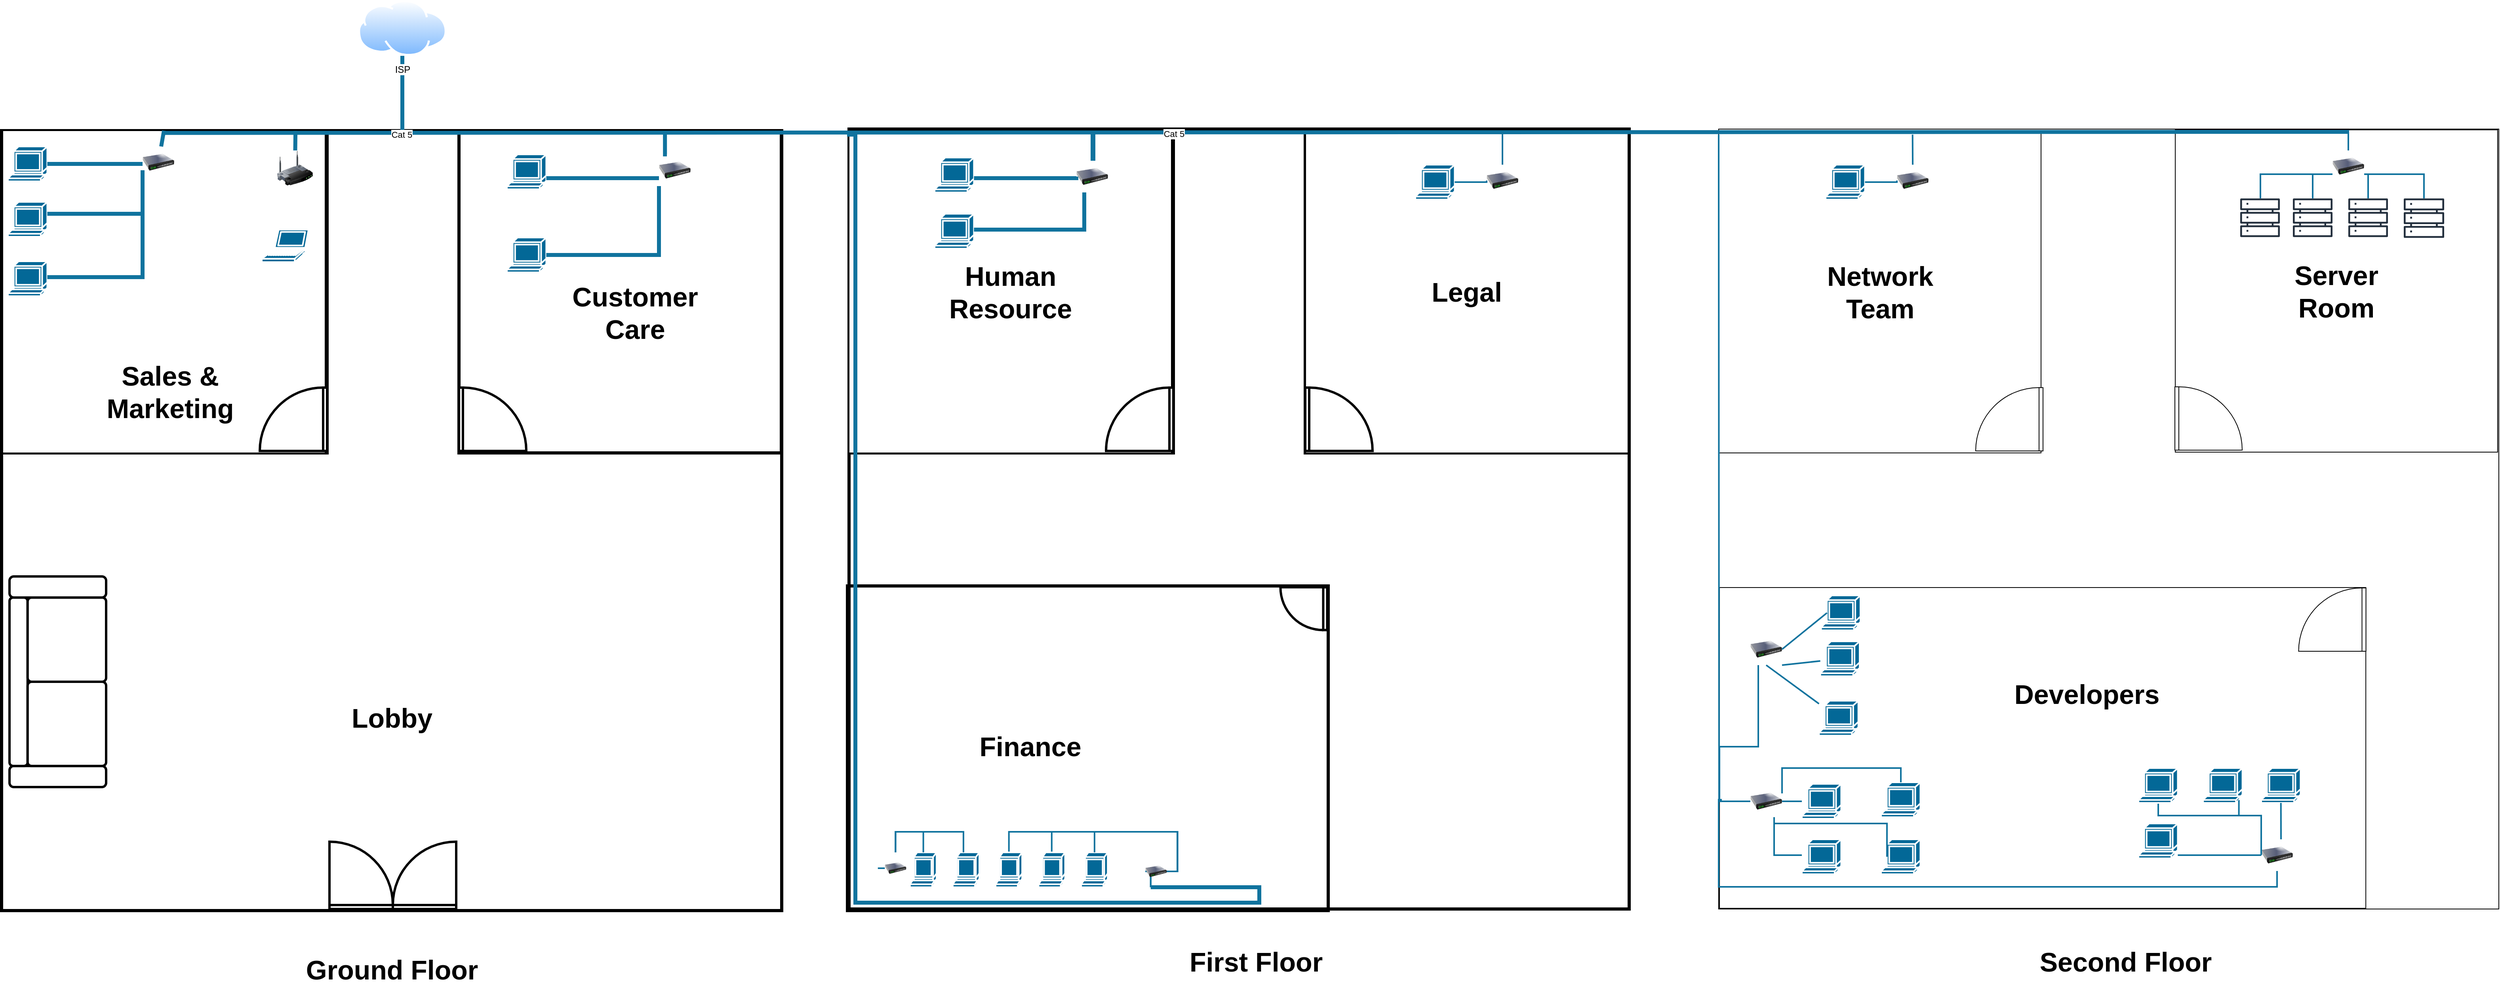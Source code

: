 <mxfile version="24.7.16">
  <diagram name="Page-1" id="4bd5d27a-524c-7e24-5d5f-89a86ee4fca1">
    <mxGraphModel dx="1257" dy="-1091" grid="1" gridSize="10" guides="1" tooltips="1" connect="1" arrows="1" fold="1" page="1" pageScale="1" pageWidth="1100" pageHeight="850" background="none" math="0" shadow="0">
      <root>
        <mxCell id="0" />
        <mxCell id="1" parent="0" />
        <mxCell id="ibsxyXEcNVTKywFEW7vz-4" value="" style="whiteSpace=wrap;html=1;aspect=fixed;strokeWidth=4;" parent="1" vertex="1">
          <mxGeometry x="502" y="2035" width="985" height="985" as="geometry" />
        </mxCell>
        <mxCell id="ibsxyXEcNVTKywFEW7vz-26" value="" style="group;strokeWidth=4;strokeColor=default;" parent="1" vertex="1" connectable="0">
          <mxGeometry x="1079.5" y="2035" width="407.5" height="407" as="geometry" />
        </mxCell>
        <mxCell id="ibsxyXEcNVTKywFEW7vz-7" value="" style="whiteSpace=wrap;html=1;aspect=fixed;strokeWidth=4;" parent="ibsxyXEcNVTKywFEW7vz-26" vertex="1">
          <mxGeometry width="407" height="407" as="geometry" />
        </mxCell>
        <mxCell id="ibsxyXEcNVTKywFEW7vz-25" value="" style="verticalLabelPosition=bottom;html=1;verticalAlign=top;align=center;shape=mxgraph.floorplan.doorLeft;aspect=fixed;rotation=-90;strokeWidth=3;" parent="ibsxyXEcNVTKywFEW7vz-26" vertex="1">
          <mxGeometry x="2.5" y="322" width="80" height="85" as="geometry" />
        </mxCell>
        <mxCell id="ibsxyXEcNVTKywFEW7vz-81" value="" style="shape=mxgraph.cisco.computers_and_peripherals.terminal;html=1;pointerEvents=1;dashed=0;fillColor=#036897;strokeColor=#ffffff;strokeWidth=2;verticalLabelPosition=bottom;verticalAlign=top;align=center;outlineConnect=0;" parent="ibsxyXEcNVTKywFEW7vz-26" vertex="1">
          <mxGeometry x="60.5" y="135" width="49.7" height="44" as="geometry" />
        </mxCell>
        <mxCell id="ibsxyXEcNVTKywFEW7vz-82" value="" style="shape=mxgraph.cisco.computers_and_peripherals.terminal;html=1;pointerEvents=1;dashed=0;fillColor=#036897;strokeColor=#ffffff;strokeWidth=2;verticalLabelPosition=bottom;verticalAlign=top;align=center;outlineConnect=0;" parent="ibsxyXEcNVTKywFEW7vz-26" vertex="1">
          <mxGeometry x="60.5" y="30" width="49.7" height="44" as="geometry" />
        </mxCell>
        <mxCell id="ibsxyXEcNVTKywFEW7vz-144" style="edgeStyle=orthogonalEdgeStyle;rounded=0;orthogonalLoop=1;jettySize=auto;html=1;exitX=0.25;exitY=0;exitDx=0;exitDy=0;strokeWidth=5;fillColor=#b1ddf0;strokeColor=#10739e;endArrow=none;endFill=0;entryX=0.639;entryY=0.003;entryDx=0;entryDy=0;entryPerimeter=0;" parent="ibsxyXEcNVTKywFEW7vz-26" source="ibsxyXEcNVTKywFEW7vz-83" target="ibsxyXEcNVTKywFEW7vz-7" edge="1">
          <mxGeometry relative="1" as="geometry">
            <mxPoint x="262.623" y="5" as="targetPoint" />
          </mxGeometry>
        </mxCell>
        <mxCell id="ibsxyXEcNVTKywFEW7vz-145" style="edgeStyle=orthogonalEdgeStyle;rounded=0;orthogonalLoop=1;jettySize=auto;html=1;exitX=0;exitY=0.75;exitDx=0;exitDy=0;endArrow=none;endFill=0;fillColor=#b1ddf0;strokeColor=#10739e;strokeWidth=5;" parent="ibsxyXEcNVTKywFEW7vz-26" source="ibsxyXEcNVTKywFEW7vz-83" target="ibsxyXEcNVTKywFEW7vz-82" edge="1">
          <mxGeometry relative="1" as="geometry">
            <Array as="points">
              <mxPoint x="221" y="60" />
              <mxPoint x="221" y="60" />
            </Array>
          </mxGeometry>
        </mxCell>
        <mxCell id="ibsxyXEcNVTKywFEW7vz-146" style="edgeStyle=orthogonalEdgeStyle;rounded=0;orthogonalLoop=1;jettySize=auto;html=1;exitX=0;exitY=1;exitDx=0;exitDy=0;endArrow=none;endFill=0;fillColor=#b1ddf0;strokeColor=#10739e;strokeWidth=5;" parent="ibsxyXEcNVTKywFEW7vz-26" source="ibsxyXEcNVTKywFEW7vz-83" target="ibsxyXEcNVTKywFEW7vz-81" edge="1">
          <mxGeometry relative="1" as="geometry">
            <Array as="points">
              <mxPoint x="253" y="157" />
            </Array>
          </mxGeometry>
        </mxCell>
        <mxCell id="ibsxyXEcNVTKywFEW7vz-83" value="" style="image;html=1;image=img/lib/clip_art/networking/Switch_128x128.png" parent="ibsxyXEcNVTKywFEW7vz-26" vertex="1">
          <mxGeometry x="252.5" y="30" width="40" height="40" as="geometry" />
        </mxCell>
        <mxCell id="ibsxyXEcNVTKywFEW7vz-24" value="" style="group;strokeWidth=4;strokeColor=default;" parent="1" vertex="1" connectable="0">
          <mxGeometry x="503.5" y="2035" width="409.5" height="407" as="geometry" />
        </mxCell>
        <mxCell id="ibsxyXEcNVTKywFEW7vz-5" value="" style="whiteSpace=wrap;html=1;aspect=fixed;" parent="ibsxyXEcNVTKywFEW7vz-24" vertex="1">
          <mxGeometry width="407" height="407" as="geometry" />
        </mxCell>
        <mxCell id="ibsxyXEcNVTKywFEW7vz-8" value="" style="verticalLabelPosition=bottom;html=1;verticalAlign=top;align=center;shape=mxgraph.floorplan.doorRight;aspect=fixed;rotation=90;strokeWidth=3;" parent="ibsxyXEcNVTKywFEW7vz-24" vertex="1">
          <mxGeometry x="327" y="322" width="80" height="85" as="geometry" />
        </mxCell>
        <mxCell id="ibsxyXEcNVTKywFEW7vz-74" value="" style="image;html=1;image=img/lib/clip_art/networking/Wireless_Router_128x128.png" parent="ibsxyXEcNVTKywFEW7vz-24" vertex="1">
          <mxGeometry x="346.5" y="25" width="45" height="45" as="geometry" />
        </mxCell>
        <mxCell id="ibsxyXEcNVTKywFEW7vz-75" value="" style="shape=mxgraph.cisco.computers_and_peripherals.terminal;html=1;pointerEvents=1;dashed=0;fillColor=#036897;strokeColor=#ffffff;strokeWidth=2;verticalLabelPosition=bottom;verticalAlign=top;align=center;outlineConnect=0;" parent="ibsxyXEcNVTKywFEW7vz-24" vertex="1">
          <mxGeometry x="6.5" y="90" width="49.7" height="44" as="geometry" />
        </mxCell>
        <mxCell id="ibsxyXEcNVTKywFEW7vz-76" value="" style="shape=mxgraph.cisco.computers_and_peripherals.terminal;html=1;pointerEvents=1;dashed=0;fillColor=#036897;strokeColor=#ffffff;strokeWidth=2;verticalLabelPosition=bottom;verticalAlign=top;align=center;outlineConnect=0;" parent="ibsxyXEcNVTKywFEW7vz-24" vertex="1">
          <mxGeometry x="6.5" y="20" width="49.7" height="44" as="geometry" />
        </mxCell>
        <mxCell id="ibsxyXEcNVTKywFEW7vz-77" value="" style="shape=mxgraph.cisco.computers_and_peripherals.terminal;html=1;pointerEvents=1;dashed=0;fillColor=#036897;strokeColor=#ffffff;strokeWidth=2;verticalLabelPosition=bottom;verticalAlign=top;align=center;outlineConnect=0;" parent="ibsxyXEcNVTKywFEW7vz-24" vertex="1">
          <mxGeometry x="6.5" y="165" width="49.7" height="44" as="geometry" />
        </mxCell>
        <mxCell id="ibsxyXEcNVTKywFEW7vz-79" value="" style="shape=mxgraph.cisco.computers_and_peripherals.laptop;html=1;pointerEvents=1;dashed=0;fillColor=#036897;strokeColor=#ffffff;strokeWidth=2;verticalLabelPosition=bottom;verticalAlign=top;align=center;outlineConnect=0;" parent="ibsxyXEcNVTKywFEW7vz-24" vertex="1">
          <mxGeometry x="327.0" y="125" width="60.49" height="41" as="geometry" />
        </mxCell>
        <mxCell id="ibsxyXEcNVTKywFEW7vz-141" style="edgeStyle=orthogonalEdgeStyle;rounded=0;orthogonalLoop=1;jettySize=auto;html=1;endArrow=none;endFill=0;strokeWidth=5;fillColor=#b1ddf0;strokeColor=#10739e;" parent="ibsxyXEcNVTKywFEW7vz-24" source="ibsxyXEcNVTKywFEW7vz-80" target="ibsxyXEcNVTKywFEW7vz-76" edge="1">
          <mxGeometry relative="1" as="geometry">
            <Array as="points">
              <mxPoint x="167" y="42" />
              <mxPoint x="167" y="42" />
            </Array>
          </mxGeometry>
        </mxCell>
        <mxCell id="ibsxyXEcNVTKywFEW7vz-142" style="edgeStyle=orthogonalEdgeStyle;rounded=0;orthogonalLoop=1;jettySize=auto;html=1;exitX=0;exitY=0.75;exitDx=0;exitDy=0;endArrow=none;endFill=0;strokeWidth=5;fillColor=#b1ddf0;strokeColor=#10739e;" parent="ibsxyXEcNVTKywFEW7vz-24" source="ibsxyXEcNVTKywFEW7vz-80" target="ibsxyXEcNVTKywFEW7vz-75" edge="1">
          <mxGeometry relative="1" as="geometry">
            <Array as="points">
              <mxPoint x="177" y="105" />
            </Array>
          </mxGeometry>
        </mxCell>
        <mxCell id="ibsxyXEcNVTKywFEW7vz-143" style="edgeStyle=orthogonalEdgeStyle;rounded=0;orthogonalLoop=1;jettySize=auto;html=1;exitX=0;exitY=1;exitDx=0;exitDy=0;endArrow=none;endFill=0;strokeWidth=5;fillColor=#b1ddf0;strokeColor=#10739e;" parent="ibsxyXEcNVTKywFEW7vz-24" source="ibsxyXEcNVTKywFEW7vz-80" target="ibsxyXEcNVTKywFEW7vz-77" edge="1">
          <mxGeometry relative="1" as="geometry">
            <Array as="points">
              <mxPoint x="177" y="185" />
            </Array>
          </mxGeometry>
        </mxCell>
        <mxCell id="ibsxyXEcNVTKywFEW7vz-80" value="" style="image;html=1;image=img/lib/clip_art/networking/Switch_128x128.png" parent="ibsxyXEcNVTKywFEW7vz-24" vertex="1">
          <mxGeometry x="176.5" y="20" width="40" height="40" as="geometry" />
        </mxCell>
        <mxCell id="ibsxyXEcNVTKywFEW7vz-138" value="" style="endArrow=none;html=1;rounded=0;entryX=0.5;entryY=0;entryDx=0;entryDy=0;fillColor=#b1ddf0;strokeColor=#10739e;strokeWidth=5;" parent="ibsxyXEcNVTKywFEW7vz-24" source="ibsxyXEcNVTKywFEW7vz-80" target="ibsxyXEcNVTKywFEW7vz-5" edge="1">
          <mxGeometry width="50" height="50" relative="1" as="geometry">
            <mxPoint x="206.5" y="85" as="sourcePoint" />
            <mxPoint x="256.5" y="35" as="targetPoint" />
          </mxGeometry>
        </mxCell>
        <mxCell id="ibsxyXEcNVTKywFEW7vz-139" value="" style="endArrow=none;html=1;rounded=0;fillColor=#b1ddf0;strokeColor=#10739e;strokeWidth=5;entryX=0.908;entryY=0.001;entryDx=0;entryDy=0;entryPerimeter=0;" parent="ibsxyXEcNVTKywFEW7vz-24" source="ibsxyXEcNVTKywFEW7vz-74" target="ibsxyXEcNVTKywFEW7vz-5" edge="1">
          <mxGeometry width="50" height="50" relative="1" as="geometry">
            <mxPoint x="365" y="25" as="sourcePoint" />
            <mxPoint x="366.5" y="5" as="targetPoint" />
          </mxGeometry>
        </mxCell>
        <mxCell id="ibsxyXEcNVTKywFEW7vz-16" value="&lt;font style=&quot;font-size: 34px;&quot;&gt;&lt;b&gt;Sales &amp;amp; Marketing&lt;/b&gt;&lt;/font&gt;" style="text;html=1;align=center;verticalAlign=middle;whiteSpace=wrap;rounded=0;" parent="ibsxyXEcNVTKywFEW7vz-24" vertex="1">
          <mxGeometry x="146.5" y="315" width="130" height="30" as="geometry" />
        </mxCell>
        <mxCell id="ibsxyXEcNVTKywFEW7vz-10" value="" style="verticalLabelPosition=bottom;html=1;verticalAlign=top;align=center;shape=mxgraph.floorplan.couch;rotation=-90;strokeWidth=3;" parent="1" vertex="1">
          <mxGeometry x="440" y="2670" width="266" height="122" as="geometry" />
        </mxCell>
        <mxCell id="ibsxyXEcNVTKywFEW7vz-13" value="" style="verticalLabelPosition=bottom;html=1;verticalAlign=top;align=center;shape=mxgraph.floorplan.doorDouble;aspect=fixed;rotation=-180;strokeWidth=3;" parent="1" vertex="1">
          <mxGeometry x="916" y="2933" width="160" height="85" as="geometry" />
        </mxCell>
        <mxCell id="ibsxyXEcNVTKywFEW7vz-14" value="&lt;font style=&quot;font-size: 34px;&quot;&gt;&lt;b&gt;Lobby&lt;/b&gt;&lt;/font&gt;" style="text;html=1;align=center;verticalAlign=middle;whiteSpace=wrap;rounded=0;" parent="1" vertex="1">
          <mxGeometry x="929.5" y="2762" width="130" height="30" as="geometry" />
        </mxCell>
        <mxCell id="ibsxyXEcNVTKywFEW7vz-15" value="&lt;font style=&quot;font-size: 34px;&quot;&gt;&lt;b&gt;Ground Floor&lt;/b&gt;&lt;/font&gt;" style="text;html=1;align=center;verticalAlign=middle;whiteSpace=wrap;rounded=0;" parent="1" vertex="1">
          <mxGeometry x="872.5" y="3080" width="244" height="30" as="geometry" />
        </mxCell>
        <mxCell id="ibsxyXEcNVTKywFEW7vz-17" value="&lt;font style=&quot;font-size: 34px;&quot;&gt;&lt;b&gt;Customer Care&lt;/b&gt;&lt;/font&gt;" style="text;html=1;align=center;verticalAlign=middle;whiteSpace=wrap;rounded=0;" parent="1" vertex="1">
          <mxGeometry x="1237" y="2250" width="130" height="30" as="geometry" />
        </mxCell>
        <mxCell id="ibsxyXEcNVTKywFEW7vz-19" value="" style="whiteSpace=wrap;html=1;aspect=fixed;strokeWidth=4;" parent="1" vertex="1">
          <mxGeometry x="1572" y="2033" width="985" height="985" as="geometry" />
        </mxCell>
        <mxCell id="ibsxyXEcNVTKywFEW7vz-21" value="&lt;font style=&quot;font-size: 34px;&quot;&gt;&lt;b&gt;First Floor&lt;/b&gt;&lt;/font&gt;" style="text;html=1;align=center;verticalAlign=middle;whiteSpace=wrap;rounded=0;" parent="1" vertex="1">
          <mxGeometry x="1964" y="3070" width="244" height="30" as="geometry" />
        </mxCell>
        <mxCell id="ibsxyXEcNVTKywFEW7vz-27" value="" style="group;strokeColor=default;strokeWidth=4;" parent="1" vertex="1" connectable="0">
          <mxGeometry x="2148" y="2035" width="407.5" height="407" as="geometry" />
        </mxCell>
        <mxCell id="ibsxyXEcNVTKywFEW7vz-28" value="" style="whiteSpace=wrap;html=1;aspect=fixed;" parent="ibsxyXEcNVTKywFEW7vz-27" vertex="1">
          <mxGeometry x="0.5" width="407" height="407" as="geometry" />
        </mxCell>
        <mxCell id="ibsxyXEcNVTKywFEW7vz-29" value="" style="verticalLabelPosition=bottom;html=1;verticalAlign=top;align=center;shape=mxgraph.floorplan.doorLeft;aspect=fixed;rotation=-90;strokeWidth=3;" parent="ibsxyXEcNVTKywFEW7vz-27" vertex="1">
          <mxGeometry x="2.5" y="322" width="80" height="85" as="geometry" />
        </mxCell>
        <mxCell id="ibsxyXEcNVTKywFEW7vz-51" value="&lt;font style=&quot;font-size: 34px;&quot;&gt;&lt;b&gt;Legal&lt;/b&gt;&lt;/font&gt;" style="text;html=1;align=center;verticalAlign=middle;whiteSpace=wrap;rounded=0;" parent="ibsxyXEcNVTKywFEW7vz-27" vertex="1">
          <mxGeometry x="139" y="188.5" width="130" height="30" as="geometry" />
        </mxCell>
        <mxCell id="ibsxyXEcNVTKywFEW7vz-89" value="" style="shape=mxgraph.cisco.computers_and_peripherals.terminal;html=1;pointerEvents=1;dashed=0;fillColor=#036897;strokeColor=#ffffff;strokeWidth=2;verticalLabelPosition=bottom;verticalAlign=top;align=center;outlineConnect=0;" parent="ibsxyXEcNVTKywFEW7vz-27" vertex="1">
          <mxGeometry x="139" y="43" width="49.7" height="44" as="geometry" />
        </mxCell>
        <mxCell id="ibsxyXEcNVTKywFEW7vz-156" style="edgeStyle=orthogonalEdgeStyle;rounded=0;orthogonalLoop=1;jettySize=auto;html=1;exitX=0.5;exitY=0;exitDx=0;exitDy=0;endArrow=none;endFill=0;strokeWidth=2;fillColor=#b1ddf0;strokeColor=#10739e;" parent="ibsxyXEcNVTKywFEW7vz-27" source="ibsxyXEcNVTKywFEW7vz-90" target="ibsxyXEcNVTKywFEW7vz-28" edge="1">
          <mxGeometry relative="1" as="geometry">
            <Array as="points">
              <mxPoint x="242" y="15" />
              <mxPoint x="242" y="15" />
            </Array>
          </mxGeometry>
        </mxCell>
        <mxCell id="ibsxyXEcNVTKywFEW7vz-157" style="edgeStyle=orthogonalEdgeStyle;rounded=0;orthogonalLoop=1;jettySize=auto;html=1;exitX=0;exitY=0.5;exitDx=0;exitDy=0;endArrow=none;endFill=0;strokeWidth=2;fillColor=#b1ddf0;strokeColor=#10739e;" parent="ibsxyXEcNVTKywFEW7vz-27" source="ibsxyXEcNVTKywFEW7vz-90" target="ibsxyXEcNVTKywFEW7vz-89" edge="1">
          <mxGeometry relative="1" as="geometry">
            <Array as="points">
              <mxPoint x="229" y="65" />
            </Array>
          </mxGeometry>
        </mxCell>
        <mxCell id="ibsxyXEcNVTKywFEW7vz-90" value="" style="image;html=1;image=img/lib/clip_art/networking/Switch_128x128.png" parent="ibsxyXEcNVTKywFEW7vz-27" vertex="1">
          <mxGeometry x="229" y="43" width="40" height="40" as="geometry" />
        </mxCell>
        <mxCell id="ibsxyXEcNVTKywFEW7vz-30" value="" style="group;strokeColor=default;strokeWidth=4;" parent="1" vertex="1" connectable="0">
          <mxGeometry x="1572" y="2035" width="409.5" height="407" as="geometry" />
        </mxCell>
        <mxCell id="ibsxyXEcNVTKywFEW7vz-31" value="" style="whiteSpace=wrap;html=1;aspect=fixed;" parent="ibsxyXEcNVTKywFEW7vz-30" vertex="1">
          <mxGeometry width="407" height="407" as="geometry" />
        </mxCell>
        <mxCell id="ibsxyXEcNVTKywFEW7vz-32" value="" style="verticalLabelPosition=bottom;html=1;verticalAlign=top;align=center;shape=mxgraph.floorplan.doorRight;aspect=fixed;rotation=90;strokeWidth=3;" parent="ibsxyXEcNVTKywFEW7vz-30" vertex="1">
          <mxGeometry x="327" y="322" width="80" height="85" as="geometry" />
        </mxCell>
        <mxCell id="ibsxyXEcNVTKywFEW7vz-42" value="&lt;font style=&quot;font-size: 34px;&quot;&gt;&lt;b&gt;Human Resource&lt;/b&gt;&lt;/font&gt;" style="text;html=1;align=center;verticalAlign=middle;whiteSpace=wrap;rounded=0;" parent="ibsxyXEcNVTKywFEW7vz-30" vertex="1">
          <mxGeometry x="138.5" y="188.5" width="130" height="30" as="geometry" />
        </mxCell>
        <mxCell id="ibsxyXEcNVTKywFEW7vz-86" value="" style="shape=mxgraph.cisco.computers_and_peripherals.terminal;html=1;pointerEvents=1;dashed=0;fillColor=#036897;strokeColor=#ffffff;strokeWidth=2;verticalLabelPosition=bottom;verticalAlign=top;align=center;outlineConnect=0;" parent="ibsxyXEcNVTKywFEW7vz-30" vertex="1">
          <mxGeometry x="108" y="105" width="49.7" height="44" as="geometry" />
        </mxCell>
        <mxCell id="ibsxyXEcNVTKywFEW7vz-87" value="" style="shape=mxgraph.cisco.computers_and_peripherals.terminal;html=1;pointerEvents=1;dashed=0;fillColor=#036897;strokeColor=#ffffff;strokeWidth=2;verticalLabelPosition=bottom;verticalAlign=top;align=center;outlineConnect=0;" parent="ibsxyXEcNVTKywFEW7vz-30" vertex="1">
          <mxGeometry x="108" y="34" width="49.7" height="44" as="geometry" />
        </mxCell>
        <mxCell id="ibsxyXEcNVTKywFEW7vz-153" style="edgeStyle=orthogonalEdgeStyle;rounded=0;orthogonalLoop=1;jettySize=auto;html=1;endArrow=none;endFill=0;strokeWidth=6;fillColor=#b1ddf0;strokeColor=#10739e;" parent="ibsxyXEcNVTKywFEW7vz-30" source="ibsxyXEcNVTKywFEW7vz-88" edge="1">
          <mxGeometry relative="1" as="geometry">
            <mxPoint x="308" y="5" as="targetPoint" />
            <Array as="points">
              <mxPoint x="308" />
            </Array>
          </mxGeometry>
        </mxCell>
        <mxCell id="ibsxyXEcNVTKywFEW7vz-154" style="edgeStyle=orthogonalEdgeStyle;rounded=0;orthogonalLoop=1;jettySize=auto;html=1;exitX=0;exitY=0.5;exitDx=0;exitDy=0;endArrow=none;endFill=0;strokeWidth=5;fillColor=#b1ddf0;strokeColor=#10739e;" parent="ibsxyXEcNVTKywFEW7vz-30" source="ibsxyXEcNVTKywFEW7vz-88" target="ibsxyXEcNVTKywFEW7vz-87" edge="1">
          <mxGeometry relative="1" as="geometry">
            <Array as="points">
              <mxPoint x="287" y="60" />
            </Array>
          </mxGeometry>
        </mxCell>
        <mxCell id="ibsxyXEcNVTKywFEW7vz-155" style="edgeStyle=orthogonalEdgeStyle;rounded=0;orthogonalLoop=1;jettySize=auto;html=1;exitX=0.25;exitY=1;exitDx=0;exitDy=0;endArrow=none;endFill=0;strokeWidth=5;fillColor=#b1ddf0;strokeColor=#10739e;" parent="ibsxyXEcNVTKywFEW7vz-30" source="ibsxyXEcNVTKywFEW7vz-88" target="ibsxyXEcNVTKywFEW7vz-86" edge="1">
          <mxGeometry relative="1" as="geometry">
            <Array as="points">
              <mxPoint x="297" y="125" />
            </Array>
          </mxGeometry>
        </mxCell>
        <mxCell id="ibsxyXEcNVTKywFEW7vz-88" value="" style="image;html=1;image=img/lib/clip_art/networking/Switch_128x128.png" parent="ibsxyXEcNVTKywFEW7vz-30" vertex="1">
          <mxGeometry x="287" y="38" width="40" height="40" as="geometry" />
        </mxCell>
        <mxCell id="ibsxyXEcNVTKywFEW7vz-39" value="" style="group;rotation=90;strokeWidth=4;strokeColor=default;" parent="1" vertex="1" connectable="0">
          <mxGeometry x="1668.5" y="2511.5" width="410" height="607" as="geometry" />
        </mxCell>
        <mxCell id="ibsxyXEcNVTKywFEW7vz-41" value="" style="verticalLabelPosition=bottom;html=1;verticalAlign=top;align=center;shape=mxgraph.floorplan.doorLeft;aspect=fixed;rotation=90;strokeWidth=3;" parent="ibsxyXEcNVTKywFEW7vz-39" vertex="1">
          <mxGeometry x="451.497" y="98.5" width="54.036" height="57.414" as="geometry" />
        </mxCell>
        <mxCell id="ibsxyXEcNVTKywFEW7vz-52" value="&lt;font style=&quot;font-size: 34px;&quot;&gt;&lt;b&gt;Finance&lt;/b&gt;&lt;/font&gt;" style="text;html=1;align=center;verticalAlign=middle;whiteSpace=wrap;rounded=0;" parent="ibsxyXEcNVTKywFEW7vz-39" vertex="1">
          <mxGeometry x="88.484" y="286.57" width="87.809" height="30" as="geometry" />
        </mxCell>
        <mxCell id="ibsxyXEcNVTKywFEW7vz-91" value="" style="shape=mxgraph.cisco.computers_and_peripherals.terminal;html=1;pointerEvents=1;dashed=0;fillColor=#036897;strokeColor=#ffffff;strokeWidth=2;verticalLabelPosition=bottom;verticalAlign=top;align=center;outlineConnect=0;" parent="ibsxyXEcNVTKywFEW7vz-39" vertex="1">
          <mxGeometry x="196.557" y="435" width="33.57" height="44" as="geometry" />
        </mxCell>
        <mxCell id="ibsxyXEcNVTKywFEW7vz-159" style="edgeStyle=orthogonalEdgeStyle;rounded=0;orthogonalLoop=1;jettySize=auto;html=1;exitX=0.25;exitY=1;exitDx=0;exitDy=0;fillColor=#b1ddf0;strokeColor=#10739e;strokeWidth=2;endArrow=none;endFill=0;" parent="ibsxyXEcNVTKywFEW7vz-39" source="ibsxyXEcNVTKywFEW7vz-92" target="ibsxyXEcNVTKywFEW7vz-91" edge="1">
          <mxGeometry relative="1" as="geometry">
            <Array as="points">
              <mxPoint x="284.366" y="459" />
              <mxPoint x="318.138" y="459" />
              <mxPoint x="318.138" y="409" />
              <mxPoint x="213.443" y="409" />
            </Array>
          </mxGeometry>
        </mxCell>
        <mxCell id="ibsxyXEcNVTKywFEW7vz-160" style="edgeStyle=orthogonalEdgeStyle;rounded=0;orthogonalLoop=1;jettySize=auto;html=1;fillColor=#b1ddf0;strokeColor=#10739e;strokeWidth=2;endArrow=none;endFill=0;" parent="ibsxyXEcNVTKywFEW7vz-39" target="ibsxyXEcNVTKywFEW7vz-94" edge="1">
          <mxGeometry relative="1" as="geometry">
            <mxPoint x="284.366" y="479" as="sourcePoint" />
            <Array as="points">
              <mxPoint x="284.366" y="459" />
              <mxPoint x="318.138" y="459" />
              <mxPoint x="318.138" y="409" />
              <mxPoint x="159.407" y="409" />
            </Array>
          </mxGeometry>
        </mxCell>
        <mxCell id="ibsxyXEcNVTKywFEW7vz-161" style="edgeStyle=orthogonalEdgeStyle;rounded=0;orthogonalLoop=1;jettySize=auto;html=1;exitX=0;exitY=0.5;exitDx=0;exitDy=0;fillColor=#b1ddf0;strokeColor=#10739e;strokeWidth=2;endArrow=none;endFill=0;" parent="ibsxyXEcNVTKywFEW7vz-39" source="ibsxyXEcNVTKywFEW7vz-92" target="ibsxyXEcNVTKywFEW7vz-95" edge="1">
          <mxGeometry relative="1" as="geometry">
            <Array as="points">
              <mxPoint x="318.138" y="459" />
              <mxPoint x="318.138" y="409" />
              <mxPoint x="105.371" y="409" />
            </Array>
          </mxGeometry>
        </mxCell>
        <mxCell id="ibsxyXEcNVTKywFEW7vz-92" value="&lt;span style=&quot;color: rgba(0, 0, 0, 0); font-family: monospace; font-size: 0px; text-align: start; background-color: rgb(251, 251, 251);&quot;&gt;%3CmxGraphModel%3E%3Croot%3E%3CmxCell%20id%3D%220%22%2F%3E%3CmxCell%20id%3D%221%22%20parent%3D%220%22%2F%3E%3CmxCell%20id%3D%222%22%20value%3D%22ISP%22%20style%3D%22image%3Baspect%3Dfixed%3Bperimeter%3DellipsePerimeter%3Bhtml%3D1%3Balign%3Dcenter%3Bshadow%3D0%3Bdashed%3D0%3BspacingTop%3D3%3Bimage%3Dimg%2Flib%2Factive_directory%2Finternet_cloud.svg%3B%22%20vertex%3D%221%22%20parent%3D%221%22%3E%3CmxGeometry%20x%3D%22952%22%20y%3D%221870%22%20width%3D%22112%22%20height%3D%2270.56%22%20as%3D%22geometry%22%2F%3E%3C%2FmxCell%3E%3CmxCell%20id%3D%223%22%20style%3D%22edgeStyle%3DorthogonalEdgeStyle%3Brounded%3D0%3BorthogonalLoop%3D1%3BjettySize%3Dauto%3Bhtml%3D1%3BexitX%3D0.5%3BexitY%3D1%3BexitDx%3D0%3BexitDy%3D0%3BendArrow%3Dnone%3BendFill%3D0%3BfillColor%3D%23b1ddf0%3BstrokeColor%3D%2310739e%3BstrokeWidth%3D2%3BentryX%3D0.516%3BentryY%3D0.001%3BentryDx%3D0%3BentryDy%3D0%3BentryPerimeter%3D0%3B%22%20edge%3D%221%22%20source%3D%222%22%20parent%3D%221%22%3E%3CmxGeometry%20relative%3D%221%22%20as%3D%22geometry%22%3E%3CmxPoint%20x%3D%221010%22%20y%3D%222036%22%20as%3D%22targetPoint%22%2F%3E%3CArray%20as%3D%22points%22%3E%3CmxPoint%20x%3D%221008%22%20y%3D%222036%22%2F%3E%3C%2FArray%3E%3C%2FmxGeometry%3E%3C%2FmxCell%3E%3CmxCell%20id%3D%224%22%20value%3D%22%22%20style%3D%22endArrow%3Dnone%3Bhtml%3D1%3Brounded%3D0%3BfillColor%3D%23b1ddf0%3BstrokeColor%3D%2310739e%3BstrokeWidth%3D2%3BexitX%3D0.501%3BexitY%3D0.007%3BexitDx%3D0%3BexitDy%3D0%3BexitPerimeter%3D0%3BentryX%3D0.639%3BentryY%3D0.005%3BentryDx%3D0%3BentryDy%3D0%3BentryPerimeter%3D0%3B%22%20edge%3D%221%22%20parent%3D%221%22%3E%3CmxGeometry%20width%3D%2250%22%20height%3D%2250%22%20relative%3D%221%22%20as%3D%22geometry%22%3E%3CmxPoint%20x%3D%22707%22%20y%3D%222038%22%20as%3D%22sourcePoint%22%2F%3E%3CmxPoint%20x%3D%221340%22%20y%3D%222037%22%20as%3D%22targetPoint%22%2F%3E%3C%2FmxGeometry%3E%3C%2FmxCell%3E%3CmxCell%20id%3D%225%22%20value%3D%22Cat%205%22%20style%3D%22edgeLabel%3Bhtml%3D1%3Balign%3Dcenter%3BverticalAlign%3Dmiddle%3Bresizable%3D0%3Bpoints%3D%5B%5D%3B%22%20vertex%3D%221%22%20connectable%3D%220%22%20parent%3D%224%22%3E%3CmxGeometry%20x%3D%22-0.076%22%20y%3D%22-2%22%20relative%3D%221%22%20as%3D%22geometry%22%3E%3CmxPoint%20as%3D%22offset%22%2F%3E%3C%2FmxGeometry%3E%3C%2FmxCell%3E%3C%2Froot%3E%3C%2FmxGraphModel%3E&lt;/span&gt;" style="image;html=1;image=img/lib/clip_art/networking/Switch_128x128.png" parent="ibsxyXEcNVTKywFEW7vz-39" vertex="1">
          <mxGeometry x="277.611" y="439" width="27.018" height="40" as="geometry" />
        </mxCell>
        <mxCell id="ibsxyXEcNVTKywFEW7vz-97" value="" style="shape=mxgraph.cisco.computers_and_peripherals.terminal;html=1;pointerEvents=1;dashed=0;fillColor=#036897;strokeColor=#ffffff;strokeWidth=2;verticalLabelPosition=bottom;verticalAlign=top;align=center;outlineConnect=0;" parent="ibsxyXEcNVTKywFEW7vz-39" vertex="1">
          <mxGeometry x="-19.588" y="435" width="33.57" height="44" as="geometry" />
        </mxCell>
        <mxCell id="ibsxyXEcNVTKywFEW7vz-96" value="" style="shape=mxgraph.cisco.computers_and_peripherals.terminal;html=1;pointerEvents=1;dashed=0;fillColor=#036897;strokeColor=#ffffff;strokeWidth=2;verticalLabelPosition=bottom;verticalAlign=top;align=center;outlineConnect=0;" parent="ibsxyXEcNVTKywFEW7vz-39" vertex="1">
          <mxGeometry x="34.448" y="435" width="33.57" height="44" as="geometry" />
        </mxCell>
        <mxCell id="ibsxyXEcNVTKywFEW7vz-95" value="" style="shape=mxgraph.cisco.computers_and_peripherals.terminal;html=1;pointerEvents=1;dashed=0;fillColor=#036897;strokeColor=#ffffff;strokeWidth=2;verticalLabelPosition=bottom;verticalAlign=top;align=center;outlineConnect=0;" parent="ibsxyXEcNVTKywFEW7vz-39" vertex="1">
          <mxGeometry x="88.484" y="435" width="33.57" height="44" as="geometry" />
        </mxCell>
        <mxCell id="ibsxyXEcNVTKywFEW7vz-94" value="" style="shape=mxgraph.cisco.computers_and_peripherals.terminal;html=1;pointerEvents=1;dashed=0;fillColor=#036897;strokeColor=#ffffff;strokeWidth=2;verticalLabelPosition=bottom;verticalAlign=top;align=center;outlineConnect=0;" parent="ibsxyXEcNVTKywFEW7vz-39" vertex="1">
          <mxGeometry x="142.723" y="435" width="33.57" height="44" as="geometry" />
        </mxCell>
        <mxCell id="ibsxyXEcNVTKywFEW7vz-168" style="edgeStyle=orthogonalEdgeStyle;rounded=0;orthogonalLoop=1;jettySize=auto;html=1;exitX=0.5;exitY=0;exitDx=0;exitDy=0;endArrow=none;endFill=0;strokeWidth=2;fillColor=#b1ddf0;strokeColor=#10739e;" parent="ibsxyXEcNVTKywFEW7vz-39" source="ibsxyXEcNVTKywFEW7vz-167" target="ibsxyXEcNVTKywFEW7vz-97" edge="1">
          <mxGeometry relative="1" as="geometry">
            <mxPoint x="0.675" y="409" as="targetPoint" />
            <Array as="points">
              <mxPoint x="-37.825" y="409" />
              <mxPoint x="-2.702" y="409" />
            </Array>
          </mxGeometry>
        </mxCell>
        <mxCell id="ibsxyXEcNVTKywFEW7vz-170" style="edgeStyle=orthogonalEdgeStyle;rounded=0;orthogonalLoop=1;jettySize=auto;html=1;exitX=0.5;exitY=0;exitDx=0;exitDy=0;endArrow=none;endFill=0;strokeWidth=2;fillColor=#b1ddf0;strokeColor=#10739e;" parent="ibsxyXEcNVTKywFEW7vz-39" source="ibsxyXEcNVTKywFEW7vz-167" target="ibsxyXEcNVTKywFEW7vz-96" edge="1">
          <mxGeometry relative="1" as="geometry">
            <Array as="points">
              <mxPoint x="-37.825" y="409" />
              <mxPoint x="47.957" y="409" />
            </Array>
          </mxGeometry>
        </mxCell>
        <mxCell id="ibsxyXEcNVTKywFEW7vz-172" style="edgeStyle=orthogonalEdgeStyle;rounded=0;orthogonalLoop=1;jettySize=auto;html=1;exitX=0;exitY=0.5;exitDx=0;exitDy=0;strokeWidth=2;fillColor=#b1ddf0;strokeColor=#10739e;endArrow=none;endFill=0;" parent="ibsxyXEcNVTKywFEW7vz-39" source="ibsxyXEcNVTKywFEW7vz-167" edge="1">
          <mxGeometry relative="1" as="geometry">
            <mxPoint x="-60.115" y="455" as="targetPoint" />
          </mxGeometry>
        </mxCell>
        <mxCell id="ibsxyXEcNVTKywFEW7vz-167" value="&lt;span style=&quot;color: rgba(0, 0, 0, 0); font-family: monospace; font-size: 0px; text-align: start; background-color: rgb(251, 251, 251);&quot;&gt;%3CmxGraphModel%3E%3Croot%3E%3CmxCell%20id%3D%220%22%2F%3E%3CmxCell%20id%3D%221%22%20parent%3D%220%22%2F%3E%3CmxCell%20id%3D%222%22%20value%3D%22ISP%22%20style%3D%22image%3Baspect%3Dfixed%3Bperimeter%3DellipsePerimeter%3Bhtml%3D1%3Balign%3Dcenter%3Bshadow%3D0%3Bdashed%3D0%3BspacingTop%3D3%3Bimage%3Dimg%2Flib%2Factive_directory%2Finternet_cloud.svg%3B%22%20vertex%3D%221%22%20parent%3D%221%22%3E%3CmxGeometry%20x%3D%22952%22%20y%3D%221870%22%20width%3D%22112%22%20height%3D%2270.56%22%20as%3D%22geometry%22%2F%3E%3C%2FmxCell%3E%3CmxCell%20id%3D%223%22%20style%3D%22edgeStyle%3DorthogonalEdgeStyle%3Brounded%3D0%3BorthogonalLoop%3D1%3BjettySize%3Dauto%3Bhtml%3D1%3BexitX%3D0.5%3BexitY%3D1%3BexitDx%3D0%3BexitDy%3D0%3BendArrow%3Dnone%3BendFill%3D0%3BfillColor%3D%23b1ddf0%3BstrokeColor%3D%2310739e%3BstrokeWidth%3D2%3BentryX%3D0.516%3BentryY%3D0.001%3BentryDx%3D0%3BentryDy%3D0%3BentryPerimeter%3D0%3B%22%20edge%3D%221%22%20source%3D%222%22%20parent%3D%221%22%3E%3CmxGeometry%20relative%3D%221%22%20as%3D%22geometry%22%3E%3CmxPoint%20x%3D%221010%22%20y%3D%222036%22%20as%3D%22targetPoint%22%2F%3E%3CArray%20as%3D%22points%22%3E%3CmxPoint%20x%3D%221008%22%20y%3D%222036%22%2F%3E%3C%2FArray%3E%3C%2FmxGeometry%3E%3C%2FmxCell%3E%3CmxCell%20id%3D%224%22%20value%3D%22%22%20style%3D%22endArrow%3Dnone%3Bhtml%3D1%3Brounded%3D0%3BfillColor%3D%23b1ddf0%3BstrokeColor%3D%2310739e%3BstrokeWidth%3D2%3BexitX%3D0.501%3BexitY%3D0.007%3BexitDx%3D0%3BexitDy%3D0%3BexitPerimeter%3D0%3BentryX%3D0.639%3BentryY%3D0.005%3BentryDx%3D0%3BentryDy%3D0%3BentryPerimeter%3D0%3B%22%20edge%3D%221%22%20parent%3D%221%22%3E%3CmxGeometry%20width%3D%2250%22%20height%3D%2250%22%20relative%3D%221%22%20as%3D%22geometry%22%3E%3CmxPoint%20x%3D%22707%22%20y%3D%222038%22%20as%3D%22sourcePoint%22%2F%3E%3CmxPoint%20x%3D%221340%22%20y%3D%222037%22%20as%3D%22targetPoint%22%2F%3E%3C%2FmxGeometry%3E%3C%2FmxCell%3E%3CmxCell%20id%3D%225%22%20value%3D%22Cat%205%22%20style%3D%22edgeLabel%3Bhtml%3D1%3Balign%3Dcenter%3BverticalAlign%3Dmiddle%3Bresizable%3D0%3Bpoints%3D%5B%5D%3B%22%20vertex%3D%221%22%20connectable%3D%220%22%20parent%3D%224%22%3E%3CmxGeometry%20x%3D%22-0.076%22%20y%3D%22-2%22%20relative%3D%221%22%20as%3D%22geometry%22%3E%3CmxPoint%20as%3D%22offset%22%2F%3E%3C%2FmxGeometry%3E%3C%2FmxCell%3E%3C%2Froot%3E%3C%2FmxGraphModel%3E&lt;/span&gt;" style="image;html=1;image=img/lib/clip_art/networking/Switch_128x128.png" parent="ibsxyXEcNVTKywFEW7vz-39" vertex="1">
          <mxGeometry x="-51.334" y="435" width="27.018" height="40" as="geometry" />
        </mxCell>
        <mxCell id="ibsxyXEcNVTKywFEW7vz-57" value="" style="whiteSpace=wrap;html=1;aspect=fixed;" parent="1" vertex="1">
          <mxGeometry x="2670" y="2033" width="985" height="985" as="geometry" />
        </mxCell>
        <mxCell id="ibsxyXEcNVTKywFEW7vz-58" value="&lt;font style=&quot;font-size: 34px;&quot;&gt;&lt;b&gt;Second Floor&lt;/b&gt;&lt;/font&gt;" style="text;html=1;align=center;verticalAlign=middle;whiteSpace=wrap;rounded=0;" parent="1" vertex="1">
          <mxGeometry x="3062" y="3070" width="244" height="30" as="geometry" />
        </mxCell>
        <mxCell id="ibsxyXEcNVTKywFEW7vz-59" value="" style="group" parent="1" vertex="1" connectable="0">
          <mxGeometry x="3246" y="2034" width="407.5" height="407" as="geometry" />
        </mxCell>
        <mxCell id="ibsxyXEcNVTKywFEW7vz-60" value="" style="whiteSpace=wrap;html=1;aspect=fixed;" parent="ibsxyXEcNVTKywFEW7vz-59" vertex="1">
          <mxGeometry x="0.5" width="407" height="407" as="geometry" />
        </mxCell>
        <mxCell id="ibsxyXEcNVTKywFEW7vz-61" value="" style="verticalLabelPosition=bottom;html=1;verticalAlign=top;align=center;shape=mxgraph.floorplan.doorLeft;aspect=fixed;rotation=-90;" parent="ibsxyXEcNVTKywFEW7vz-59" vertex="1">
          <mxGeometry x="2.5" y="322" width="80" height="85" as="geometry" />
        </mxCell>
        <mxCell id="ibsxyXEcNVTKywFEW7vz-62" value="&lt;font style=&quot;font-size: 34px;&quot;&gt;&lt;b&gt;Server Room&lt;/b&gt;&lt;/font&gt;" style="text;html=1;align=center;verticalAlign=middle;whiteSpace=wrap;rounded=0;" parent="ibsxyXEcNVTKywFEW7vz-59" vertex="1">
          <mxGeometry x="139" y="188.5" width="130" height="30" as="geometry" />
        </mxCell>
        <mxCell id="ibsxyXEcNVTKywFEW7vz-119" value="" style="sketch=0;outlineConnect=0;fontColor=#232F3E;gradientColor=none;fillColor=#232F3D;strokeColor=none;dashed=0;verticalLabelPosition=bottom;verticalAlign=top;align=center;html=1;fontSize=12;fontStyle=0;aspect=fixed;pointerEvents=1;shape=mxgraph.aws4.servers;" parent="ibsxyXEcNVTKywFEW7vz-59" vertex="1">
          <mxGeometry x="82.5" y="86" width="50" height="50" as="geometry" />
        </mxCell>
        <mxCell id="ibsxyXEcNVTKywFEW7vz-121" value="" style="sketch=0;outlineConnect=0;fontColor=#232F3E;gradientColor=none;fillColor=#232F3D;strokeColor=none;dashed=0;verticalLabelPosition=bottom;verticalAlign=top;align=center;html=1;fontSize=12;fontStyle=0;aspect=fixed;pointerEvents=1;shape=mxgraph.aws4.servers;" parent="ibsxyXEcNVTKywFEW7vz-59" vertex="1">
          <mxGeometry x="289" y="86" width="51" height="51" as="geometry" />
        </mxCell>
        <mxCell id="ibsxyXEcNVTKywFEW7vz-122" value="" style="sketch=0;outlineConnect=0;fontColor=#232F3E;gradientColor=none;fillColor=#232F3D;strokeColor=none;dashed=0;verticalLabelPosition=bottom;verticalAlign=top;align=center;html=1;fontSize=12;fontStyle=0;aspect=fixed;pointerEvents=1;shape=mxgraph.aws4.servers;" parent="ibsxyXEcNVTKywFEW7vz-59" vertex="1">
          <mxGeometry x="149" y="86" width="50" height="50" as="geometry" />
        </mxCell>
        <mxCell id="ibsxyXEcNVTKywFEW7vz-123" value="" style="sketch=0;outlineConnect=0;fontColor=#232F3E;gradientColor=none;fillColor=#232F3D;strokeColor=none;dashed=0;verticalLabelPosition=bottom;verticalAlign=top;align=center;html=1;fontSize=12;fontStyle=0;aspect=fixed;pointerEvents=1;shape=mxgraph.aws4.servers;" parent="ibsxyXEcNVTKywFEW7vz-59" vertex="1">
          <mxGeometry x="219" y="86" width="50" height="50" as="geometry" />
        </mxCell>
        <mxCell id="ibsxyXEcNVTKywFEW7vz-174" style="edgeStyle=orthogonalEdgeStyle;rounded=0;orthogonalLoop=1;jettySize=auto;html=1;exitX=0.5;exitY=0;exitDx=0;exitDy=0;endArrow=none;endFill=0;strokeWidth=2;fillColor=#b1ddf0;strokeColor=#10739e;" parent="ibsxyXEcNVTKywFEW7vz-59" source="ibsxyXEcNVTKywFEW7vz-173" target="ibsxyXEcNVTKywFEW7vz-60" edge="1">
          <mxGeometry relative="1" as="geometry">
            <Array as="points">
              <mxPoint x="214" y="36" />
              <mxPoint x="214" y="36" />
            </Array>
          </mxGeometry>
        </mxCell>
        <mxCell id="ibsxyXEcNVTKywFEW7vz-175" style="edgeStyle=orthogonalEdgeStyle;rounded=0;orthogonalLoop=1;jettySize=auto;html=1;endArrow=none;endFill=0;strokeWidth=2;fillColor=#b1ddf0;strokeColor=#10739e;" parent="ibsxyXEcNVTKywFEW7vz-59" source="ibsxyXEcNVTKywFEW7vz-173" target="ibsxyXEcNVTKywFEW7vz-119" edge="1">
          <mxGeometry relative="1" as="geometry">
            <Array as="points">
              <mxPoint x="108" y="56" />
            </Array>
          </mxGeometry>
        </mxCell>
        <mxCell id="ibsxyXEcNVTKywFEW7vz-176" style="edgeStyle=orthogonalEdgeStyle;rounded=0;orthogonalLoop=1;jettySize=auto;html=1;exitX=0;exitY=0.75;exitDx=0;exitDy=0;endArrow=none;endFill=0;strokeWidth=2;fillColor=#b1ddf0;strokeColor=#10739e;" parent="ibsxyXEcNVTKywFEW7vz-59" source="ibsxyXEcNVTKywFEW7vz-173" target="ibsxyXEcNVTKywFEW7vz-122" edge="1">
          <mxGeometry relative="1" as="geometry" />
        </mxCell>
        <mxCell id="ibsxyXEcNVTKywFEW7vz-178" style="edgeStyle=orthogonalEdgeStyle;rounded=0;orthogonalLoop=1;jettySize=auto;html=1;endArrow=none;endFill=0;strokeWidth=2;fillColor=#b1ddf0;strokeColor=#10739e;" parent="ibsxyXEcNVTKywFEW7vz-59" target="ibsxyXEcNVTKywFEW7vz-123" edge="1">
          <mxGeometry relative="1" as="geometry">
            <mxPoint x="244" y="56" as="sourcePoint" />
            <Array as="points">
              <mxPoint x="244" y="66" />
            </Array>
          </mxGeometry>
        </mxCell>
        <mxCell id="ibsxyXEcNVTKywFEW7vz-179" style="edgeStyle=orthogonalEdgeStyle;rounded=0;orthogonalLoop=1;jettySize=auto;html=1;exitX=1;exitY=0.75;exitDx=0;exitDy=0;endArrow=none;endFill=0;strokeWidth=2;fillColor=#b1ddf0;strokeColor=#10739e;" parent="ibsxyXEcNVTKywFEW7vz-59" source="ibsxyXEcNVTKywFEW7vz-173" target="ibsxyXEcNVTKywFEW7vz-121" edge="1">
          <mxGeometry relative="1" as="geometry" />
        </mxCell>
        <mxCell id="ibsxyXEcNVTKywFEW7vz-173" value="" style="image;html=1;image=img/lib/clip_art/networking/Switch_128x128.png" parent="ibsxyXEcNVTKywFEW7vz-59" vertex="1">
          <mxGeometry x="199" y="26" width="40" height="40" as="geometry" />
        </mxCell>
        <mxCell id="ibsxyXEcNVTKywFEW7vz-63" value="" style="group" parent="1" vertex="1" connectable="0">
          <mxGeometry x="2670" y="2035" width="409.5" height="407" as="geometry" />
        </mxCell>
        <mxCell id="ibsxyXEcNVTKywFEW7vz-64" value="" style="whiteSpace=wrap;html=1;aspect=fixed;" parent="ibsxyXEcNVTKywFEW7vz-63" vertex="1">
          <mxGeometry width="407" height="407" as="geometry" />
        </mxCell>
        <mxCell id="ibsxyXEcNVTKywFEW7vz-65" value="" style="verticalLabelPosition=bottom;html=1;verticalAlign=top;align=center;shape=mxgraph.floorplan.doorRight;aspect=fixed;rotation=90;" parent="ibsxyXEcNVTKywFEW7vz-63" vertex="1">
          <mxGeometry x="327" y="322" width="80" height="85" as="geometry" />
        </mxCell>
        <mxCell id="ibsxyXEcNVTKywFEW7vz-66" value="&lt;font style=&quot;font-size: 34px;&quot;&gt;&lt;b&gt;Network Team&lt;/b&gt;&lt;/font&gt;" style="text;html=1;align=center;verticalAlign=middle;whiteSpace=wrap;rounded=0;" parent="ibsxyXEcNVTKywFEW7vz-63" vertex="1">
          <mxGeometry x="138.5" y="188.5" width="130" height="30" as="geometry" />
        </mxCell>
        <mxCell id="ibsxyXEcNVTKywFEW7vz-98" value="" style="shape=mxgraph.cisco.computers_and_peripherals.terminal;html=1;pointerEvents=1;dashed=0;fillColor=#036897;strokeColor=#ffffff;strokeWidth=2;verticalLabelPosition=bottom;verticalAlign=top;align=center;outlineConnect=0;" parent="ibsxyXEcNVTKywFEW7vz-63" vertex="1">
          <mxGeometry x="135" y="43" width="49.7" height="44" as="geometry" />
        </mxCell>
        <mxCell id="ibsxyXEcNVTKywFEW7vz-180" style="edgeStyle=orthogonalEdgeStyle;rounded=0;orthogonalLoop=1;jettySize=auto;html=1;exitX=0.5;exitY=0;exitDx=0;exitDy=0;strokeWidth=2;fillColor=#b1ddf0;strokeColor=#10739e;endArrow=none;endFill=0;" parent="ibsxyXEcNVTKywFEW7vz-63" source="ibsxyXEcNVTKywFEW7vz-99" edge="1">
          <mxGeometry relative="1" as="geometry">
            <mxPoint x="244.814" y="5" as="targetPoint" />
          </mxGeometry>
        </mxCell>
        <mxCell id="ibsxyXEcNVTKywFEW7vz-99" value="" style="image;html=1;image=img/lib/clip_art/networking/Switch_128x128.png" parent="ibsxyXEcNVTKywFEW7vz-63" vertex="1">
          <mxGeometry x="225" y="43" width="40" height="40" as="geometry" />
        </mxCell>
        <mxCell id="ibsxyXEcNVTKywFEW7vz-181" style="edgeStyle=orthogonalEdgeStyle;rounded=0;orthogonalLoop=1;jettySize=auto;html=1;exitX=0;exitY=0.5;exitDx=0;exitDy=0;entryX=1;entryY=0.5;entryDx=0;entryDy=0;entryPerimeter=0;strokeWidth=2;fillColor=#b1ddf0;strokeColor=#10739e;endArrow=none;endFill=0;" parent="ibsxyXEcNVTKywFEW7vz-63" source="ibsxyXEcNVTKywFEW7vz-99" target="ibsxyXEcNVTKywFEW7vz-98" edge="1">
          <mxGeometry relative="1" as="geometry">
            <Array as="points">
              <mxPoint x="225" y="65" />
            </Array>
          </mxGeometry>
        </mxCell>
        <mxCell id="ibsxyXEcNVTKywFEW7vz-68" value="" style="whiteSpace=wrap;html=1;rotation=90;" parent="1" vertex="1">
          <mxGeometry x="2876.49" y="2406.54" width="405.12" height="816.07" as="geometry" />
        </mxCell>
        <mxCell id="ibsxyXEcNVTKywFEW7vz-70" value="&lt;font style=&quot;font-size: 34px;&quot;&gt;&lt;b&gt;Developers&lt;/b&gt;&lt;/font&gt;" style="text;html=1;align=center;verticalAlign=middle;whiteSpace=wrap;rounded=0;" parent="1" vertex="1">
          <mxGeometry x="3070" y="2732" width="130" height="30" as="geometry" />
        </mxCell>
        <mxCell id="ibsxyXEcNVTKywFEW7vz-101" value="" style="shape=mxgraph.cisco.computers_and_peripherals.terminal;html=1;pointerEvents=1;dashed=0;fillColor=#036897;strokeColor=#ffffff;strokeWidth=2;verticalLabelPosition=bottom;verticalAlign=top;align=center;outlineConnect=0;" parent="1" vertex="1">
          <mxGeometry x="3281.61" y="2840" width="49.7" height="44" as="geometry" />
        </mxCell>
        <mxCell id="ibsxyXEcNVTKywFEW7vz-202" style="edgeStyle=orthogonalEdgeStyle;rounded=0;orthogonalLoop=1;jettySize=auto;html=1;exitX=0;exitY=0.5;exitDx=0;exitDy=0;endArrow=none;endFill=0;fillColor=#b1ddf0;strokeColor=#10739e;strokeWidth=2;" parent="1" source="ibsxyXEcNVTKywFEW7vz-102" target="ibsxyXEcNVTKywFEW7vz-104" edge="1">
          <mxGeometry relative="1" as="geometry">
            <Array as="points">
              <mxPoint x="3270" y="2950" />
              <mxPoint x="3270" y="2950" />
            </Array>
          </mxGeometry>
        </mxCell>
        <mxCell id="ibsxyXEcNVTKywFEW7vz-205" style="edgeStyle=orthogonalEdgeStyle;rounded=0;orthogonalLoop=1;jettySize=auto;html=1;exitX=0;exitY=0.25;exitDx=0;exitDy=0;endArrow=none;endFill=0;fillColor=#b1ddf0;strokeColor=#10739e;strokeWidth=2;" parent="1" source="ibsxyXEcNVTKywFEW7vz-102" target="ibsxyXEcNVTKywFEW7vz-103" edge="1">
          <mxGeometry relative="1" as="geometry">
            <Array as="points">
              <mxPoint x="3355" y="2900" />
              <mxPoint x="3225" y="2900" />
            </Array>
          </mxGeometry>
        </mxCell>
        <mxCell id="ibsxyXEcNVTKywFEW7vz-102" value="&lt;span style=&quot;color: rgba(0, 0, 0, 0); font-family: monospace; font-size: 0px; text-align: start; background-color: rgb(251, 251, 251);&quot;&gt;%3CmxGraphModel%3E%3Croot%3E%3CmxCell%20id%3D%220%22%2F%3E%3CmxCell%20id%3D%221%22%20parent%3D%220%22%2F%3E%3CmxCell%20id%3D%222%22%20value%3D%22%22%20style%3D%22shape%3Dmxgraph.cisco.computers_and_peripherals.terminal%3Bhtml%3D1%3BpointerEvents%3D1%3Bdashed%3D0%3BfillColor%3D%23036897%3BstrokeColor%3D%23ffffff%3BstrokeWidth%3D2%3BverticalLabelPosition%3Dbottom%3BverticalAlign%3Dtop%3Balign%3Dcenter%3BoutlineConnect%3D0%3B%22%20vertex%3D%221%22%20parent%3D%221%22%3E%3CmxGeometry%20x%3D%223150%22%20y%3D%222930%22%20width%3D%2249.7%22%20height%3D%2244%22%20as%3D%22geometry%22%2F%3E%3C%2FmxCell%3E%3C%2Froot%3E%3C%2FmxGraphModel%3E&lt;/span&gt;" style="image;html=1;image=img/lib/clip_art/networking/Switch_128x128.png" parent="1" vertex="1">
          <mxGeometry x="3355" y="2930" width="40" height="40" as="geometry" />
        </mxCell>
        <mxCell id="ibsxyXEcNVTKywFEW7vz-103" value="" style="shape=mxgraph.cisco.computers_and_peripherals.terminal;html=1;pointerEvents=1;dashed=0;fillColor=#036897;strokeColor=#ffffff;strokeWidth=2;verticalLabelPosition=bottom;verticalAlign=top;align=center;outlineConnect=0;" parent="1" vertex="1">
          <mxGeometry x="3200" y="2840" width="49.7" height="44" as="geometry" />
        </mxCell>
        <mxCell id="ibsxyXEcNVTKywFEW7vz-104" value="" style="shape=mxgraph.cisco.computers_and_peripherals.terminal;html=1;pointerEvents=1;dashed=0;fillColor=#036897;strokeColor=#ffffff;strokeWidth=2;verticalLabelPosition=bottom;verticalAlign=top;align=center;outlineConnect=0;" parent="1" vertex="1">
          <mxGeometry x="3200" y="2910" width="49.7" height="44" as="geometry" />
        </mxCell>
        <mxCell id="ibsxyXEcNVTKywFEW7vz-105" value="" style="shape=mxgraph.cisco.computers_and_peripherals.terminal;html=1;pointerEvents=1;dashed=0;fillColor=#036897;strokeColor=#ffffff;strokeWidth=2;verticalLabelPosition=bottom;verticalAlign=top;align=center;outlineConnect=0;" parent="1" vertex="1">
          <mxGeometry x="3355" y="2840" width="49.7" height="44" as="geometry" />
        </mxCell>
        <mxCell id="ibsxyXEcNVTKywFEW7vz-106" value="" style="shape=mxgraph.cisco.computers_and_peripherals.terminal;html=1;pointerEvents=1;dashed=0;fillColor=#036897;strokeColor=#ffffff;strokeWidth=2;verticalLabelPosition=bottom;verticalAlign=top;align=center;outlineConnect=0;" parent="1" vertex="1">
          <mxGeometry x="2875" y="2930" width="49.7" height="44" as="geometry" />
        </mxCell>
        <mxCell id="ibsxyXEcNVTKywFEW7vz-107" value="" style="shape=mxgraph.cisco.computers_and_peripherals.terminal;html=1;pointerEvents=1;dashed=0;fillColor=#036897;strokeColor=#ffffff;strokeWidth=2;verticalLabelPosition=bottom;verticalAlign=top;align=center;outlineConnect=0;" parent="1" vertex="1">
          <mxGeometry x="2775" y="2930" width="49.7" height="44" as="geometry" />
        </mxCell>
        <mxCell id="ibsxyXEcNVTKywFEW7vz-108" value="" style="shape=mxgraph.cisco.computers_and_peripherals.terminal;html=1;pointerEvents=1;dashed=0;fillColor=#036897;strokeColor=#ffffff;strokeWidth=2;verticalLabelPosition=bottom;verticalAlign=top;align=center;outlineConnect=0;" parent="1" vertex="1">
          <mxGeometry x="2775" y="2860" width="49.7" height="44" as="geometry" />
        </mxCell>
        <mxCell id="ibsxyXEcNVTKywFEW7vz-109" value="" style="shape=mxgraph.cisco.computers_and_peripherals.terminal;html=1;pointerEvents=1;dashed=0;fillColor=#036897;strokeColor=#ffffff;strokeWidth=2;verticalLabelPosition=bottom;verticalAlign=top;align=center;outlineConnect=0;" parent="1" vertex="1">
          <mxGeometry x="2796.65" y="2755" width="49.7" height="44" as="geometry" />
        </mxCell>
        <mxCell id="ibsxyXEcNVTKywFEW7vz-110" value="" style="shape=mxgraph.cisco.computers_and_peripherals.terminal;html=1;pointerEvents=1;dashed=0;fillColor=#036897;strokeColor=#ffffff;strokeWidth=2;verticalLabelPosition=bottom;verticalAlign=top;align=center;outlineConnect=0;" parent="1" vertex="1">
          <mxGeometry x="2875" y="2858" width="49.7" height="44" as="geometry" />
        </mxCell>
        <mxCell id="ibsxyXEcNVTKywFEW7vz-111" value="" style="shape=mxgraph.cisco.computers_and_peripherals.terminal;html=1;pointerEvents=1;dashed=0;fillColor=#036897;strokeColor=#ffffff;strokeWidth=2;verticalLabelPosition=bottom;verticalAlign=top;align=center;outlineConnect=0;" parent="1" vertex="1">
          <mxGeometry x="2799.3" y="2622" width="49.7" height="44" as="geometry" />
        </mxCell>
        <mxCell id="ibsxyXEcNVTKywFEW7vz-112" value="" style="shape=mxgraph.cisco.computers_and_peripherals.terminal;html=1;pointerEvents=1;dashed=0;fillColor=#036897;strokeColor=#ffffff;strokeWidth=2;verticalLabelPosition=bottom;verticalAlign=top;align=center;outlineConnect=0;" parent="1" vertex="1">
          <mxGeometry x="2798.3" y="2680" width="49.7" height="44" as="geometry" />
        </mxCell>
        <mxCell id="ibsxyXEcNVTKywFEW7vz-184" style="edgeStyle=orthogonalEdgeStyle;rounded=0;orthogonalLoop=1;jettySize=auto;html=1;strokeWidth=2;endArrow=none;endFill=0;fillColor=#b1ddf0;strokeColor=#10739e;" parent="1" source="ibsxyXEcNVTKywFEW7vz-116" edge="1">
          <mxGeometry relative="1" as="geometry">
            <mxPoint x="2670" y="2880" as="targetPoint" />
            <Array as="points">
              <mxPoint x="2720" y="2813" />
              <mxPoint x="2671" y="2813" />
              <mxPoint x="2671" y="2880" />
            </Array>
          </mxGeometry>
        </mxCell>
        <mxCell id="ibsxyXEcNVTKywFEW7vz-196" style="rounded=0;orthogonalLoop=1;jettySize=auto;html=1;exitX=1;exitY=1;exitDx=0;exitDy=0;endArrow=none;endFill=0;fillColor=#b1ddf0;strokeColor=#10739e;strokeWidth=2;" parent="1" source="ibsxyXEcNVTKywFEW7vz-116" target="ibsxyXEcNVTKywFEW7vz-112" edge="1">
          <mxGeometry relative="1" as="geometry" />
        </mxCell>
        <mxCell id="ibsxyXEcNVTKywFEW7vz-197" style="rounded=0;orthogonalLoop=1;jettySize=auto;html=1;exitX=0.5;exitY=1;exitDx=0;exitDy=0;endArrow=none;endFill=0;fillColor=#b1ddf0;strokeColor=#10739e;strokeWidth=2;" parent="1" source="ibsxyXEcNVTKywFEW7vz-116" target="ibsxyXEcNVTKywFEW7vz-109" edge="1">
          <mxGeometry relative="1" as="geometry" />
        </mxCell>
        <mxCell id="ibsxyXEcNVTKywFEW7vz-116" value="&lt;span style=&quot;color: rgba(0, 0, 0, 0); font-family: monospace; font-size: 0px; text-align: start; background-color: rgb(251, 251, 251);&quot;&gt;%3CmxGraphModel%3E%3Croot%3E%3CmxCell%20id%3D%220%22%2F%3E%3CmxCell%20id%3D%221%22%20parent%3D%220%22%2F%3E%3CmxCell%20id%3D%222%22%20value%3D%22%22%20style%3D%22shape%3Dmxgraph.cisco.computers_and_peripherals.terminal%3Bhtml%3D1%3BpointerEvents%3D1%3Bdashed%3D0%3BfillColor%3D%23036897%3BstrokeColor%3D%23ffffff%3BstrokeWidth%3D2%3BverticalLabelPosition%3Dbottom%3BverticalAlign%3Dtop%3Balign%3Dcenter%3BoutlineConnect%3D0%3B%22%20vertex%3D%221%22%20parent%3D%221%22%3E%3CmxGeometry%20x%3D%223150%22%20y%3D%222930%22%20width%3D%2249.7%22%20height%3D%2244%22%20as%3D%22geometry%22%2F%3E%3C%2FmxCell%3E%3C%2Froot%3E%3C%2FmxGraphModel%3E&lt;/span&gt;" style="image;html=1;image=img/lib/clip_art/networking/Switch_128x128.png" parent="1" vertex="1">
          <mxGeometry x="2710" y="2670" width="40" height="40" as="geometry" />
        </mxCell>
        <mxCell id="ibsxyXEcNVTKywFEW7vz-182" style="edgeStyle=orthogonalEdgeStyle;rounded=0;orthogonalLoop=1;jettySize=auto;html=1;exitX=0;exitY=0.5;exitDx=0;exitDy=0;strokeWidth=2;endArrow=none;endFill=0;fillColor=#b1ddf0;strokeColor=#10739e;" parent="1" source="ibsxyXEcNVTKywFEW7vz-117" edge="1">
          <mxGeometry relative="1" as="geometry">
            <mxPoint x="2670" y="2040" as="targetPoint" />
          </mxGeometry>
        </mxCell>
        <mxCell id="ibsxyXEcNVTKywFEW7vz-198" style="edgeStyle=orthogonalEdgeStyle;rounded=0;orthogonalLoop=1;jettySize=auto;html=1;exitX=1;exitY=0.5;exitDx=0;exitDy=0;endArrow=none;endFill=0;strokeWidth=2;fillColor=#b1ddf0;strokeColor=#10739e;" parent="1" source="ibsxyXEcNVTKywFEW7vz-117" target="ibsxyXEcNVTKywFEW7vz-108" edge="1">
          <mxGeometry relative="1" as="geometry" />
        </mxCell>
        <mxCell id="ibsxyXEcNVTKywFEW7vz-199" style="rounded=0;orthogonalLoop=1;jettySize=auto;html=1;endArrow=none;endFill=0;strokeWidth=2;fillColor=#b1ddf0;strokeColor=#10739e;edgeStyle=orthogonalEdgeStyle;" parent="1" source="ibsxyXEcNVTKywFEW7vz-117" target="ibsxyXEcNVTKywFEW7vz-107" edge="1">
          <mxGeometry relative="1" as="geometry">
            <Array as="points">
              <mxPoint x="2740" y="2950" />
            </Array>
          </mxGeometry>
        </mxCell>
        <mxCell id="ibsxyXEcNVTKywFEW7vz-200" style="rounded=0;orthogonalLoop=1;jettySize=auto;html=1;exitX=1;exitY=0.25;exitDx=0;exitDy=0;endArrow=none;endFill=0;strokeWidth=2;fillColor=#b1ddf0;strokeColor=#10739e;edgeStyle=orthogonalEdgeStyle;" parent="1" source="ibsxyXEcNVTKywFEW7vz-117" target="ibsxyXEcNVTKywFEW7vz-110" edge="1">
          <mxGeometry relative="1" as="geometry">
            <Array as="points">
              <mxPoint x="2750" y="2840" />
              <mxPoint x="2900" y="2840" />
            </Array>
          </mxGeometry>
        </mxCell>
        <mxCell id="ibsxyXEcNVTKywFEW7vz-117" value="&lt;span style=&quot;color: rgba(0, 0, 0, 0); font-family: monospace; font-size: 0px; text-align: start; background-color: rgb(251, 251, 251);&quot;&gt;%3CmxGraphModel%3E%3Croot%3E%3CmxCell%20id%3D%220%22%2F%3E%3CmxCell%20id%3D%221%22%20parent%3D%220%22%2F%3E%3CmxCell%20id%3D%222%22%20value%3D%22%22%20style%3D%22shape%3Dmxgraph.cisco.computers_and_peripherals.terminal%3Bhtml%3D1%3BpointerEvents%3D1%3Bdashed%3D0%3BfillColor%3D%23036897%3BstrokeColor%3D%23ffffff%3BstrokeWidth%3D2%3BverticalLabelPosition%3Dbottom%3BverticalAlign%3Dtop%3Balign%3Dcenter%3BoutlineConnect%3D0%3B%22%20vertex%3D%221%22%20parent%3D%221%22%3E%3CmxGeometry%20x%3D%223150%22%20y%3D%222930%22%20width%3D%2249.7%22%20height%3D%2244%22%20as%3D%22geometry%22%2F%3E%3C%2FmxCell%3E%3C%2Froot%3E%3C%2FmxGraphModel%3E&lt;/span&gt;" style="image;html=1;image=img/lib/clip_art/networking/Switch_128x128.png" parent="1" vertex="1">
          <mxGeometry x="2710" y="2862" width="40" height="40" as="geometry" />
        </mxCell>
        <mxCell id="ibsxyXEcNVTKywFEW7vz-133" style="edgeStyle=orthogonalEdgeStyle;rounded=0;orthogonalLoop=1;jettySize=auto;html=1;exitX=0.5;exitY=1;exitDx=0;exitDy=0;endArrow=none;endFill=0;fillColor=#b1ddf0;strokeColor=#10739e;strokeWidth=5;entryX=0.516;entryY=0.001;entryDx=0;entryDy=0;entryPerimeter=0;" parent="1" source="ibsxyXEcNVTKywFEW7vz-124" target="ibsxyXEcNVTKywFEW7vz-4" edge="1">
          <mxGeometry relative="1" as="geometry">
            <mxPoint x="1010" y="2030" as="targetPoint" />
            <Array as="points">
              <mxPoint x="1008" y="2036" />
            </Array>
          </mxGeometry>
        </mxCell>
        <mxCell id="ibsxyXEcNVTKywFEW7vz-135" value="" style="endArrow=none;html=1;rounded=0;fillColor=#b1ddf0;strokeColor=#10739e;strokeWidth=5;exitX=0.501;exitY=0.007;exitDx=0;exitDy=0;exitPerimeter=0;entryX=0.536;entryY=0.006;entryDx=0;entryDy=0;entryPerimeter=0;" parent="1" source="ibsxyXEcNVTKywFEW7vz-5" target="ibsxyXEcNVTKywFEW7vz-60" edge="1">
          <mxGeometry width="50" height="50" relative="1" as="geometry">
            <mxPoint x="700" y="2040" as="sourcePoint" />
            <mxPoint x="3470" y="2038" as="targetPoint" />
          </mxGeometry>
        </mxCell>
        <mxCell id="ibsxyXEcNVTKywFEW7vz-148" value="Cat 5" style="edgeLabel;html=1;align=center;verticalAlign=middle;resizable=0;points=[];" parent="ibsxyXEcNVTKywFEW7vz-135" vertex="1" connectable="0">
          <mxGeometry x="-0.076" y="-2" relative="1" as="geometry">
            <mxPoint as="offset" />
          </mxGeometry>
        </mxCell>
        <mxCell id="ibsxyXEcNVTKywFEW7vz-206" value="Cat 5" style="edgeLabel;html=1;align=center;verticalAlign=middle;resizable=0;points=[];" parent="ibsxyXEcNVTKywFEW7vz-135" vertex="1" connectable="0">
          <mxGeometry x="-0.783" y="-2" relative="1" as="geometry">
            <mxPoint as="offset" />
          </mxGeometry>
        </mxCell>
        <mxCell id="ibsxyXEcNVTKywFEW7vz-158" style="edgeStyle=orthogonalEdgeStyle;rounded=0;orthogonalLoop=1;jettySize=auto;html=1;exitX=0.25;exitY=1;exitDx=0;exitDy=0;entryX=0;entryY=0;entryDx=0;entryDy=0;endArrow=none;endFill=0;strokeWidth=5;fillColor=#b1ddf0;strokeColor=#10739e;" parent="1" source="ibsxyXEcNVTKywFEW7vz-92" target="ibsxyXEcNVTKywFEW7vz-31" edge="1">
          <mxGeometry relative="1" as="geometry">
            <Array as="points">
              <mxPoint x="2090" y="3010" />
              <mxPoint x="1580" y="3010" />
              <mxPoint x="1580" y="2040" />
              <mxPoint x="1572" y="2040" />
            </Array>
          </mxGeometry>
        </mxCell>
        <mxCell id="ibsxyXEcNVTKywFEW7vz-183" style="edgeStyle=orthogonalEdgeStyle;rounded=0;orthogonalLoop=1;jettySize=auto;html=1;exitX=0.5;exitY=1;exitDx=0;exitDy=0;strokeWidth=2;endArrow=none;endFill=0;fillColor=#b1ddf0;strokeColor=#10739e;" parent="1" source="ibsxyXEcNVTKywFEW7vz-102" edge="1">
          <mxGeometry relative="1" as="geometry">
            <mxPoint x="2670" y="2880" as="targetPoint" />
            <Array as="points">
              <mxPoint x="3375" y="2990" />
              <mxPoint x="2670" y="2990" />
              <mxPoint x="2670" y="2880" />
              <mxPoint x="2674" y="2880" />
            </Array>
          </mxGeometry>
        </mxCell>
        <mxCell id="ibsxyXEcNVTKywFEW7vz-194" value="" style="verticalLabelPosition=bottom;html=1;verticalAlign=top;align=center;shape=mxgraph.floorplan.doorRight;aspect=fixed;rotation=90;" parent="1" vertex="1">
          <mxGeometry x="3404.75" y="2610" width="80" height="85" as="geometry" />
        </mxCell>
        <mxCell id="ibsxyXEcNVTKywFEW7vz-195" style="rounded=0;orthogonalLoop=1;jettySize=auto;html=1;exitX=1;exitY=0.5;exitDx=0;exitDy=0;entryX=0.15;entryY=0.5;entryDx=0;entryDy=0;entryPerimeter=0;endArrow=none;endFill=0;fillColor=#b1ddf0;strokeColor=#10739e;strokeWidth=2;" parent="1" source="ibsxyXEcNVTKywFEW7vz-116" target="ibsxyXEcNVTKywFEW7vz-111" edge="1">
          <mxGeometry relative="1" as="geometry" />
        </mxCell>
        <mxCell id="ibsxyXEcNVTKywFEW7vz-201" style="rounded=0;orthogonalLoop=1;jettySize=auto;html=1;exitX=0.75;exitY=1;exitDx=0;exitDy=0;entryX=0.15;entryY=0.5;entryDx=0;entryDy=0;entryPerimeter=0;endArrow=none;endFill=0;strokeWidth=2;fillColor=#b1ddf0;strokeColor=#10739e;edgeStyle=orthogonalEdgeStyle;" parent="1" source="ibsxyXEcNVTKywFEW7vz-117" target="ibsxyXEcNVTKywFEW7vz-106" edge="1">
          <mxGeometry relative="1" as="geometry">
            <Array as="points">
              <mxPoint x="2740" y="2910" />
              <mxPoint x="2883" y="2910" />
            </Array>
          </mxGeometry>
        </mxCell>
        <mxCell id="ibsxyXEcNVTKywFEW7vz-203" style="edgeStyle=orthogonalEdgeStyle;rounded=0;orthogonalLoop=1;jettySize=auto;html=1;entryX=0.5;entryY=1;entryDx=0;entryDy=0;entryPerimeter=0;endArrow=none;endFill=0;fillColor=#b1ddf0;strokeColor=#10739e;strokeWidth=2;" parent="1" target="ibsxyXEcNVTKywFEW7vz-105" edge="1">
          <mxGeometry relative="1" as="geometry">
            <mxPoint x="3380" y="2930" as="sourcePoint" />
            <Array as="points">
              <mxPoint x="3380" y="2930" />
            </Array>
          </mxGeometry>
        </mxCell>
        <mxCell id="ibsxyXEcNVTKywFEW7vz-204" style="edgeStyle=orthogonalEdgeStyle;rounded=0;orthogonalLoop=1;jettySize=auto;html=1;entryX=0.91;entryY=0.92;entryDx=0;entryDy=0;entryPerimeter=0;endArrow=none;endFill=0;fillColor=#b1ddf0;strokeColor=#10739e;strokeWidth=2;" parent="1" target="ibsxyXEcNVTKywFEW7vz-101" edge="1">
          <mxGeometry relative="1" as="geometry">
            <mxPoint x="3355" y="2950" as="sourcePoint" />
            <Array as="points">
              <mxPoint x="3355" y="2900" />
              <mxPoint x="3327" y="2900" />
            </Array>
          </mxGeometry>
        </mxCell>
        <mxCell id="ibsxyXEcNVTKywFEW7vz-124" value="ISP" style="image;aspect=fixed;perimeter=ellipsePerimeter;html=1;align=center;shadow=0;dashed=0;spacingTop=3;image=img/lib/active_directory/internet_cloud.svg;" parent="1" vertex="1">
          <mxGeometry x="952" y="1870" width="112" height="70.56" as="geometry" />
        </mxCell>
      </root>
    </mxGraphModel>
  </diagram>
</mxfile>
